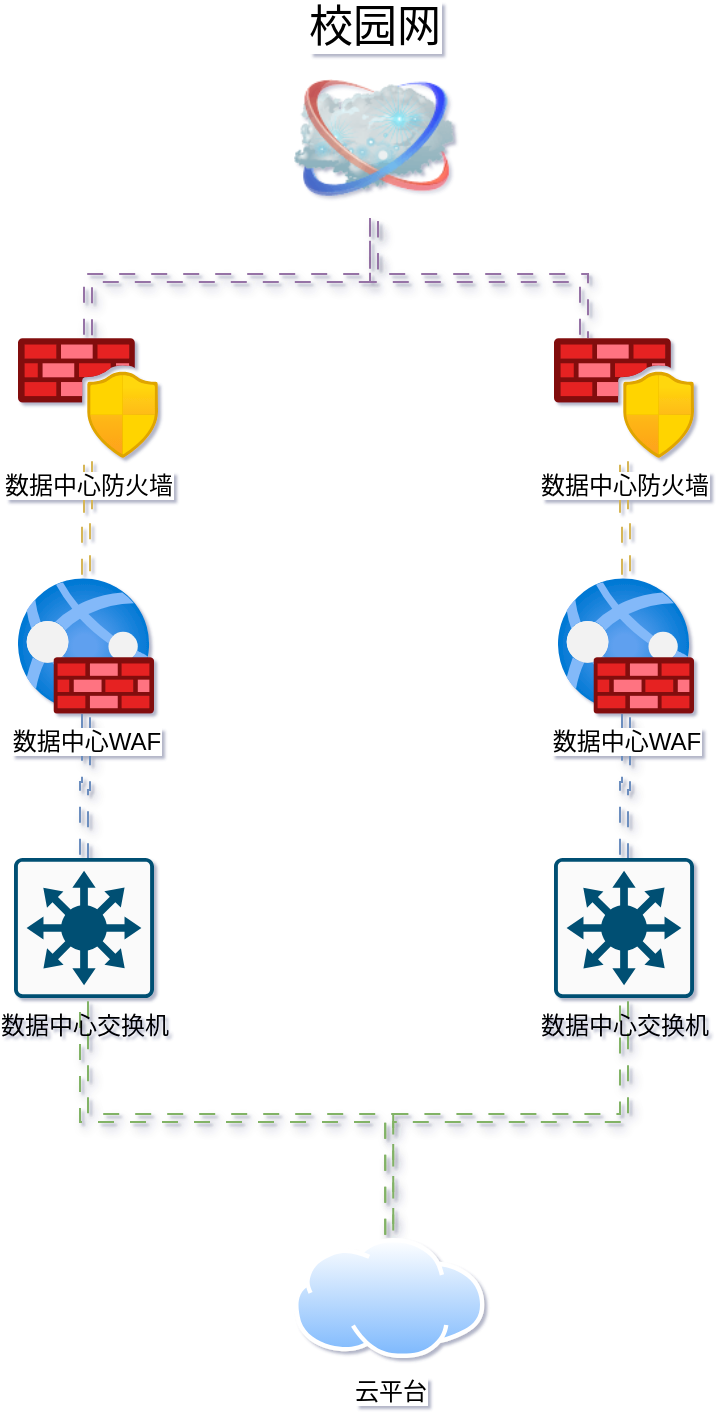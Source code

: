 <mxfile version="28.2.0">
  <diagram name="Page-1" id="55a83fd1-7818-8e21-69c5-c3457e3827bb">
    <mxGraphModel dx="1418" dy="786" grid="1" gridSize="10" guides="1" tooltips="1" connect="1" arrows="1" fold="1" page="1" pageScale="1" pageWidth="1100" pageHeight="850" background="none" math="0" shadow="1">
      <root>
        <mxCell id="0" />
        <mxCell id="1" parent="0" />
        <mxCell id="utxzmxiHIs3_0ZtOAtQS-14" style="edgeStyle=orthogonalEdgeStyle;rounded=0;orthogonalLoop=1;jettySize=auto;html=1;exitX=0.5;exitY=1;exitDx=0;exitDy=0;shape=link;flowAnimation=1;shadow=1;fillColor=#e1d5e7;strokeColor=#9673a6;" parent="1" source="69ecfefc5c41e42c-2" target="utxzmxiHIs3_0ZtOAtQS-3" edge="1">
          <mxGeometry relative="1" as="geometry" />
        </mxCell>
        <mxCell id="utxzmxiHIs3_0ZtOAtQS-15" style="edgeStyle=orthogonalEdgeStyle;rounded=0;orthogonalLoop=1;jettySize=auto;html=1;shape=link;flowAnimation=1;shadow=1;fillColor=#e1d5e7;strokeColor=#9673a6;" parent="1" source="69ecfefc5c41e42c-2" target="utxzmxiHIs3_0ZtOAtQS-4" edge="1">
          <mxGeometry relative="1" as="geometry">
            <Array as="points">
              <mxPoint x="510" y="250" />
              <mxPoint x="615" y="250" />
            </Array>
          </mxGeometry>
        </mxCell>
        <mxCell id="69ecfefc5c41e42c-2" value="校园网" style="image;html=1;labelBackgroundColor=#ffffff;image=img/lib/clip_art/networking/Cloud_128x128.png;rounded=1;shadow=0;comic=0;strokeWidth=2;fontSize=22;labelPosition=center;verticalLabelPosition=top;align=center;verticalAlign=bottom;" parent="1" vertex="1">
          <mxGeometry x="470" y="140" width="80" height="80" as="geometry" />
        </mxCell>
        <mxCell id="utxzmxiHIs3_0ZtOAtQS-16" style="edgeStyle=orthogonalEdgeStyle;rounded=0;orthogonalLoop=1;jettySize=auto;html=1;shape=link;flowAnimation=1;fillColor=#fff2cc;strokeColor=#d6b656;" parent="1" source="utxzmxiHIs3_0ZtOAtQS-3" target="utxzmxiHIs3_0ZtOAtQS-5" edge="1">
          <mxGeometry relative="1" as="geometry" />
        </mxCell>
        <mxCell id="utxzmxiHIs3_0ZtOAtQS-3" value="数据中心防火墙" style="image;aspect=fixed;html=1;points=[];align=center;fontSize=12;image=img/lib/azure2/networking/Azure_Firewall_Manager.svg;" parent="1" vertex="1">
          <mxGeometry x="332" y="280" width="70" height="60" as="geometry" />
        </mxCell>
        <mxCell id="utxzmxiHIs3_0ZtOAtQS-17" value="" style="edgeStyle=orthogonalEdgeStyle;rounded=0;orthogonalLoop=1;jettySize=auto;html=1;flowAnimation=1;shape=link;fillColor=#fff2cc;strokeColor=#d6b656;" parent="1" source="utxzmxiHIs3_0ZtOAtQS-4" target="utxzmxiHIs3_0ZtOAtQS-6" edge="1">
          <mxGeometry relative="1" as="geometry">
            <Array as="points">
              <mxPoint x="635" y="370" />
              <mxPoint x="636" y="370" />
            </Array>
          </mxGeometry>
        </mxCell>
        <mxCell id="utxzmxiHIs3_0ZtOAtQS-4" value="数据中心防火墙" style="image;aspect=fixed;html=1;points=[];align=center;fontSize=12;image=img/lib/azure2/networking/Azure_Firewall_Manager.svg;" parent="1" vertex="1">
          <mxGeometry x="600" y="280" width="70" height="60" as="geometry" />
        </mxCell>
        <mxCell id="utxzmxiHIs3_0ZtOAtQS-18" value="" style="edgeStyle=orthogonalEdgeStyle;rounded=0;orthogonalLoop=1;jettySize=auto;html=1;fillColor=#dae8fc;strokeColor=#6c8ebf;shape=link;flowAnimation=1;shadow=1;" parent="1" source="utxzmxiHIs3_0ZtOAtQS-5" target="utxzmxiHIs3_0ZtOAtQS-9" edge="1">
          <mxGeometry relative="1" as="geometry" />
        </mxCell>
        <mxCell id="utxzmxiHIs3_0ZtOAtQS-5" value="数据中心WAF" style="image;aspect=fixed;html=1;points=[];align=center;fontSize=12;image=img/lib/azure2/networking/Web_Application_Firewall_Policies_WAF.svg;" parent="1" vertex="1">
          <mxGeometry x="332" y="400" width="68" height="68" as="geometry" />
        </mxCell>
        <mxCell id="utxzmxiHIs3_0ZtOAtQS-19" value="" style="edgeStyle=orthogonalEdgeStyle;rounded=0;orthogonalLoop=1;jettySize=auto;html=1;shape=link;fillColor=#dae8fc;strokeColor=#6c8ebf;flowAnimation=1;shadow=1;" parent="1" source="utxzmxiHIs3_0ZtOAtQS-6" target="utxzmxiHIs3_0ZtOAtQS-10" edge="1">
          <mxGeometry relative="1" as="geometry" />
        </mxCell>
        <mxCell id="utxzmxiHIs3_0ZtOAtQS-6" value="数据中心WAF" style="image;aspect=fixed;html=1;points=[];align=center;fontSize=12;image=img/lib/azure2/networking/Web_Application_Firewall_Policies_WAF.svg;" parent="1" vertex="1">
          <mxGeometry x="602" y="400" width="68" height="68" as="geometry" />
        </mxCell>
        <mxCell id="utxzmxiHIs3_0ZtOAtQS-20" style="edgeStyle=orthogonalEdgeStyle;rounded=0;orthogonalLoop=1;jettySize=auto;html=1;exitX=0.5;exitY=1;exitDx=0;exitDy=0;exitPerimeter=0;entryX=0.5;entryY=0;entryDx=0;entryDy=0;shape=link;fillColor=#d5e8d4;strokeColor=#82b366;flowAnimation=1;shadow=1;" parent="1" source="utxzmxiHIs3_0ZtOAtQS-9" target="utxzmxiHIs3_0ZtOAtQS-13" edge="1">
          <mxGeometry relative="1" as="geometry">
            <mxPoint x="520" y="720" as="targetPoint" />
          </mxGeometry>
        </mxCell>
        <mxCell id="utxzmxiHIs3_0ZtOAtQS-9" value="数据中心交换机" style="sketch=0;points=[[0.015,0.015,0],[0.985,0.015,0],[0.985,0.985,0],[0.015,0.985,0],[0.25,0,0],[0.5,0,0],[0.75,0,0],[1,0.25,0],[1,0.5,0],[1,0.75,0],[0.75,1,0],[0.5,1,0],[0.25,1,0],[0,0.75,0],[0,0.5,0],[0,0.25,0]];verticalLabelPosition=bottom;html=1;verticalAlign=top;aspect=fixed;align=center;pointerEvents=1;shape=mxgraph.cisco19.rect;prIcon=l3_switch;fillColor=#FAFAFA;strokeColor=#005073;" parent="1" vertex="1">
          <mxGeometry x="330" y="540" width="70" height="70" as="geometry" />
        </mxCell>
        <mxCell id="utxzmxiHIs3_0ZtOAtQS-21" style="edgeStyle=orthogonalEdgeStyle;rounded=0;orthogonalLoop=1;jettySize=auto;html=1;exitX=0.5;exitY=1;exitDx=0;exitDy=0;exitPerimeter=0;shape=link;fillColor=#d5e8d4;strokeColor=#82b366;flowAnimation=1;shadow=1;" parent="1" source="utxzmxiHIs3_0ZtOAtQS-10" target="utxzmxiHIs3_0ZtOAtQS-13" edge="1">
          <mxGeometry relative="1" as="geometry" />
        </mxCell>
        <mxCell id="utxzmxiHIs3_0ZtOAtQS-10" value="数据中心交换机" style="sketch=0;points=[[0.015,0.015,0],[0.985,0.015,0],[0.985,0.985,0],[0.015,0.985,0],[0.25,0,0],[0.5,0,0],[0.75,0,0],[1,0.25,0],[1,0.5,0],[1,0.75,0],[0.75,1,0],[0.5,1,0],[0.25,1,0],[0,0.75,0],[0,0.5,0],[0,0.25,0]];verticalLabelPosition=bottom;html=1;verticalAlign=top;aspect=fixed;align=center;pointerEvents=1;shape=mxgraph.cisco19.rect;prIcon=l3_switch;fillColor=#FAFAFA;strokeColor=#005073;" parent="1" vertex="1">
          <mxGeometry x="600" y="540" width="70" height="70" as="geometry" />
        </mxCell>
        <mxCell id="utxzmxiHIs3_0ZtOAtQS-13" value="云平台" style="image;aspect=fixed;perimeter=ellipsePerimeter;html=1;align=center;shadow=0;dashed=0;spacingTop=3;image=img/lib/active_directory/internet_cloud.svg;" parent="1" vertex="1">
          <mxGeometry x="470" y="730" width="95.24" height="60" as="geometry" />
        </mxCell>
      </root>
    </mxGraphModel>
  </diagram>
</mxfile>
